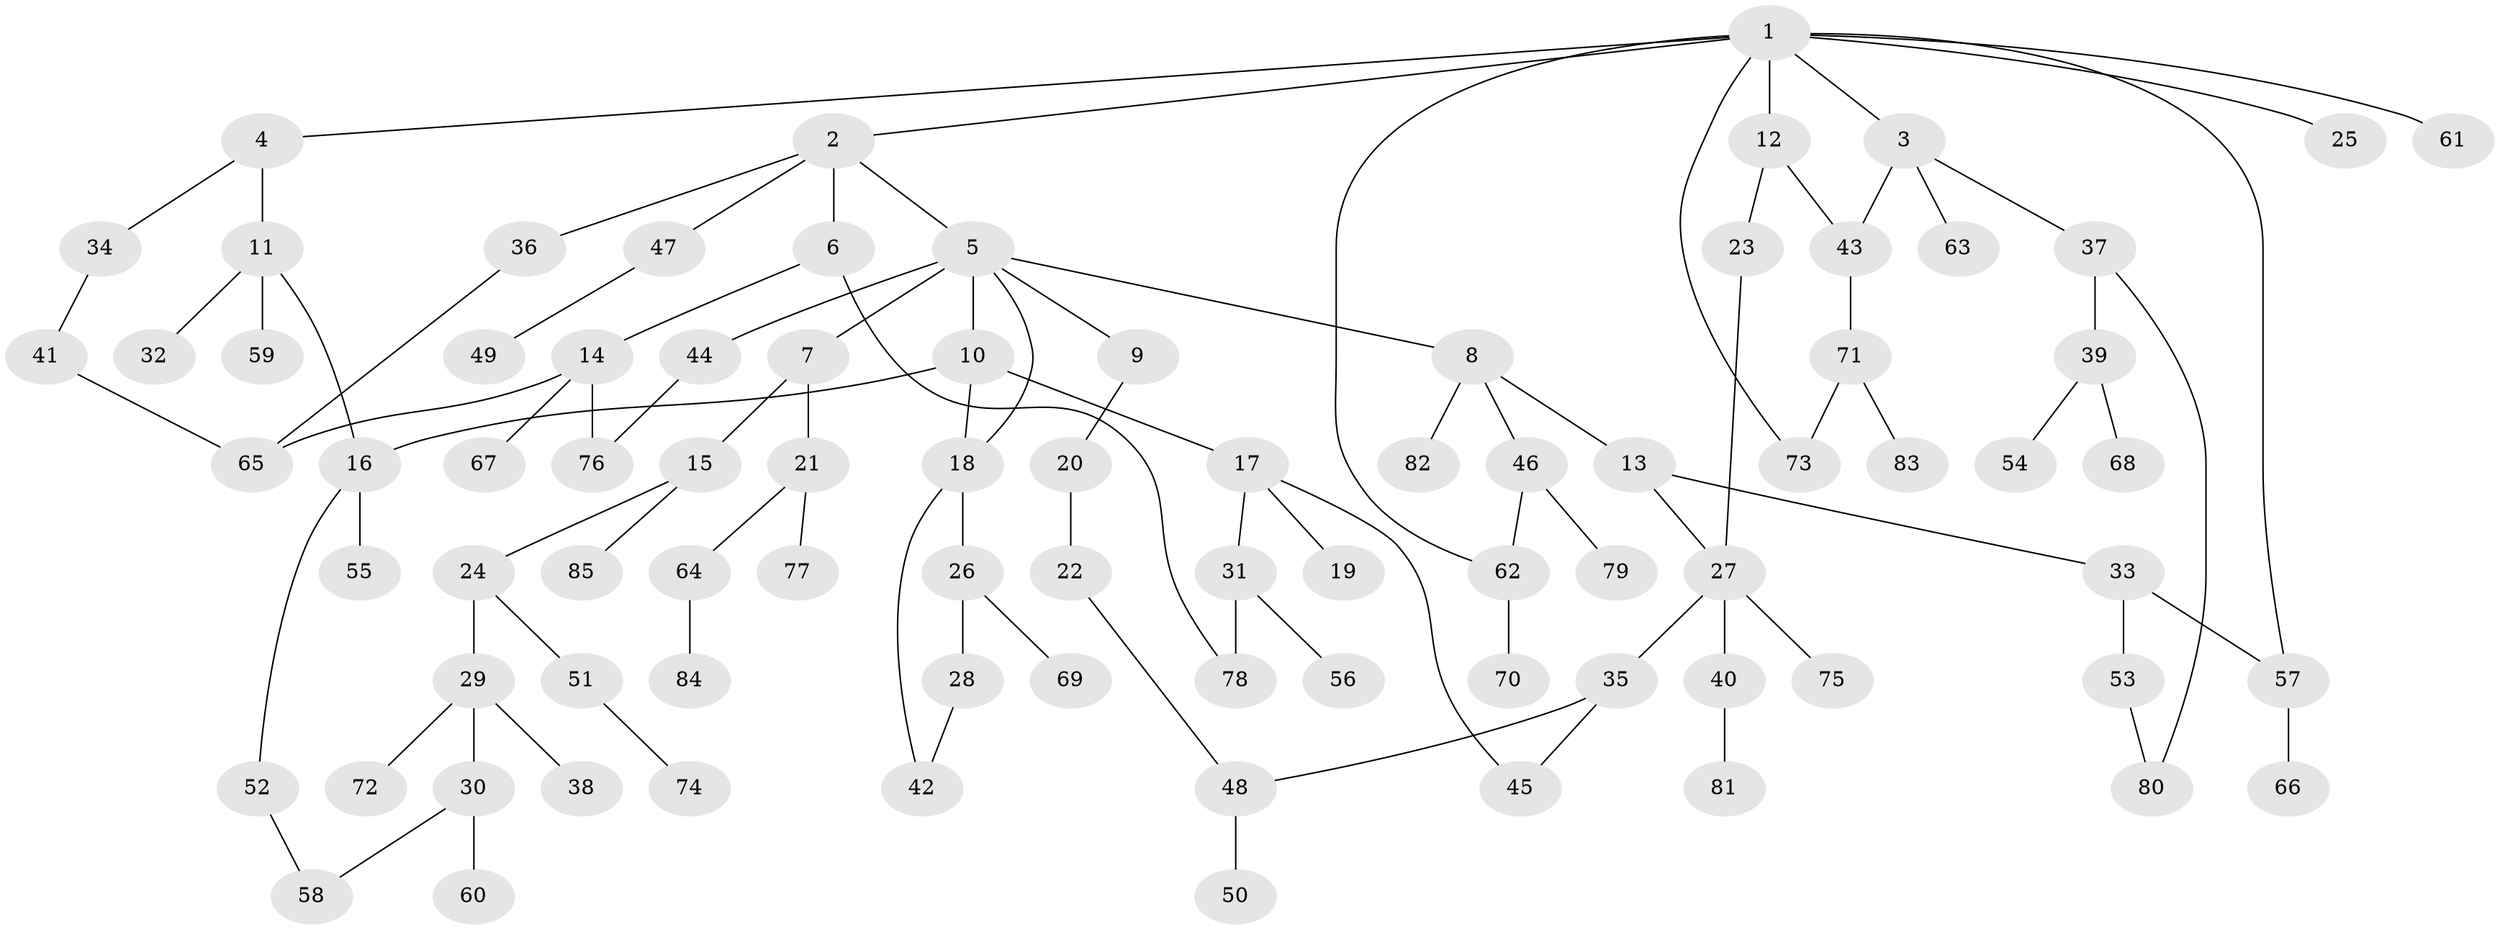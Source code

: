 // Generated by graph-tools (version 1.1) at 2025/13/03/09/25 04:13:23]
// undirected, 85 vertices, 100 edges
graph export_dot {
graph [start="1"]
  node [color=gray90,style=filled];
  1;
  2;
  3;
  4;
  5;
  6;
  7;
  8;
  9;
  10;
  11;
  12;
  13;
  14;
  15;
  16;
  17;
  18;
  19;
  20;
  21;
  22;
  23;
  24;
  25;
  26;
  27;
  28;
  29;
  30;
  31;
  32;
  33;
  34;
  35;
  36;
  37;
  38;
  39;
  40;
  41;
  42;
  43;
  44;
  45;
  46;
  47;
  48;
  49;
  50;
  51;
  52;
  53;
  54;
  55;
  56;
  57;
  58;
  59;
  60;
  61;
  62;
  63;
  64;
  65;
  66;
  67;
  68;
  69;
  70;
  71;
  72;
  73;
  74;
  75;
  76;
  77;
  78;
  79;
  80;
  81;
  82;
  83;
  84;
  85;
  1 -- 2;
  1 -- 3;
  1 -- 4;
  1 -- 12;
  1 -- 25;
  1 -- 57;
  1 -- 61;
  1 -- 73;
  1 -- 62;
  2 -- 5;
  2 -- 6;
  2 -- 36;
  2 -- 47;
  3 -- 37;
  3 -- 63;
  3 -- 43;
  4 -- 11;
  4 -- 34;
  5 -- 7;
  5 -- 8;
  5 -- 9;
  5 -- 10;
  5 -- 44;
  5 -- 18;
  6 -- 14;
  6 -- 78;
  7 -- 15;
  7 -- 21;
  8 -- 13;
  8 -- 46;
  8 -- 82;
  9 -- 20;
  10 -- 17;
  10 -- 18;
  10 -- 16;
  11 -- 16;
  11 -- 32;
  11 -- 59;
  12 -- 23;
  12 -- 43;
  13 -- 33;
  13 -- 27;
  14 -- 65;
  14 -- 67;
  14 -- 76;
  15 -- 24;
  15 -- 85;
  16 -- 52;
  16 -- 55;
  17 -- 19;
  17 -- 31;
  17 -- 45;
  18 -- 26;
  18 -- 42;
  20 -- 22;
  21 -- 64;
  21 -- 77;
  22 -- 48;
  23 -- 27;
  24 -- 29;
  24 -- 51;
  26 -- 28;
  26 -- 69;
  27 -- 35;
  27 -- 40;
  27 -- 75;
  28 -- 42;
  29 -- 30;
  29 -- 38;
  29 -- 72;
  30 -- 58;
  30 -- 60;
  31 -- 56;
  31 -- 78;
  33 -- 53;
  33 -- 57;
  34 -- 41;
  35 -- 45;
  35 -- 48;
  36 -- 65;
  37 -- 39;
  37 -- 80;
  39 -- 54;
  39 -- 68;
  40 -- 81;
  41 -- 65;
  43 -- 71;
  44 -- 76;
  46 -- 62;
  46 -- 79;
  47 -- 49;
  48 -- 50;
  51 -- 74;
  52 -- 58;
  53 -- 80;
  57 -- 66;
  62 -- 70;
  64 -- 84;
  71 -- 73;
  71 -- 83;
}
